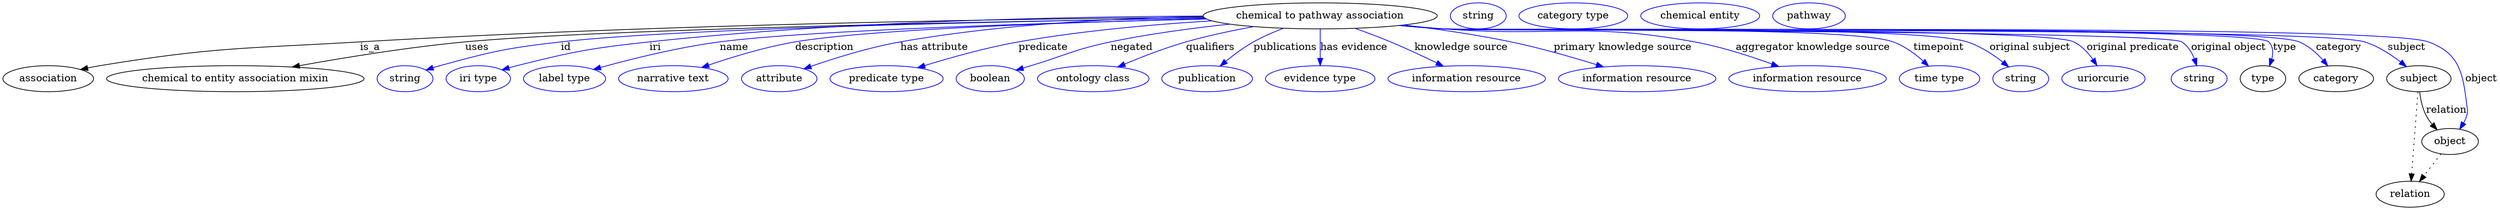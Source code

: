 digraph {
	graph [bb="0,0,3437.4,283"];
	node [label="\N"];
	"chemical to pathway association"	[height=0.5,
		label="chemical to pathway association",
		pos="1814.4,265",
		width=4.4774];
	association	[height=0.5,
		pos="62.394,178",
		width=1.7332];
	"chemical to pathway association" -> association	[label=is_a,
		lp="506.39,221.5",
		pos="e,107.14,190.59 1654,263.14 1405.1,261.03 910.96,253.81 492.39,229 332.89,219.55 292.09,221.76 134.39,196 128.71,195.07 122.81,193.95 \
116.94,192.72"];
	"chemical to entity association mixin"	[height=0.5,
		pos="320.39,178",
		width=4.9287];
	"chemical to pathway association" -> "chemical to entity association mixin"	[label=uses,
		lp="653.89,221.5",
		pos="e,398.86,194.21 1655.6,261.77 1381.4,257.51 830.06,246.99 637.39,229 559.73,221.75 472.19,207.47 408.82,196.03"];
	id	[color=blue,
		height=0.5,
		label=string,
		pos="554.39,178",
		width=1.0652];
	"chemical to pathway association" -> id	[color=blue,
		label=id,
		lp="776.39,221.5",
		pos="e,583.11,189.94 1655.6,261.82 1406.7,257.88 936.04,248.13 769.39,229 694.23,220.37 675.36,216.02 602.39,196 599.24,195.13 595.99,\
194.16 592.75,193.14",
		style=solid];
	iri	[color=blue,
		height=0.5,
		label="iri type",
		pos="655.39,178",
		width=1.2277];
	"chemical to pathway association" -> iri	[color=blue,
		label=iri,
		lp="898.39,221.5",
		pos="e,688,190.2 1652.8,264.78 1468,264.08 1156.5,258.02 890.39,229 808.67,220.09 788.15,215.93 708.39,196 704.96,195.14 701.43,194.18 \
697.89,193.17",
		style=solid];
	name	[color=blue,
		height=0.5,
		label="label type",
		pos="774.39,178",
		width=1.5707];
	"chemical to pathway association" -> name	[color=blue,
		label=name,
		lp="1006.4,221.5",
		pos="e,814.2,190.89 1657.4,260.73 1454.2,255.92 1111.5,245.65 986.39,229 930,221.5 866.68,205.55 824.04,193.67",
		style=solid];
	description	[color=blue,
		height=0.5,
		label="narrative text",
		pos="924.39,178",
		width=2.0943];
	"chemical to pathway association" -> description	[color=blue,
		label=description,
		lp="1130.9,221.5",
		pos="e,962.99,193.56 1657.1,260.88 1477.6,256.53 1195.3,247.05 1090.4,229 1049.9,222.04 1005.5,208.3 972.75,196.99",
		style=solid];
	"has attribute"	[color=blue,
		height=0.5,
		label=attribute,
		pos="1069.4,178",
		width=1.4443];
	"chemical to pathway association" -> "has attribute"	[color=blue,
		label="has attribute",
		lp="1282.4,221.5",
		pos="e,1103.2,191.7 1653.2,264.24 1536.3,262 1375.1,253.91 1235.4,229 1193,221.43 1146.1,206.69 1113,195.16",
		style=solid];
	predicate	[color=blue,
		height=0.5,
		label="predicate type",
		pos="1217.4,178",
		width=2.1665];
	"chemical to pathway association" -> predicate	[color=blue,
		label=predicate,
		lp="1432.4,221.5",
		pos="e,1260,193.2 1665.3,258.17 1585.6,253.37 1486.2,244.67 1398.4,229 1354.4,221.14 1305.6,207.36 1269.8,196.25",
		style=solid];
	negated	[color=blue,
		height=0.5,
		label=boolean,
		pos="1360.4,178",
		width=1.2999];
	"chemical to pathway association" -> negated	[color=blue,
		label=negated,
		lp="1554.4,221.5",
		pos="e,1395.6,189.93 1689.5,253.59 1638.3,248.1 1578.7,240.14 1525.4,229 1475.4,218.56 1464.2,210.87 1415.4,196 1412.1,194.99 1408.7,\
193.95 1405.2,192.9",
		style=solid];
	qualifiers	[color=blue,
		height=0.5,
		label="ontology class",
		pos="1501.4,178",
		width=2.1304];
	"chemical to pathway association" -> qualifiers	[color=blue,
		label=qualifiers,
		lp="1662.9,221.5",
		pos="e,1535.3,194.24 1722.8,250.14 1692.8,244.68 1659.4,237.62 1629.4,229 1600.5,220.71 1569.1,208.5 1544.7,198.21",
		style=solid];
	publications	[color=blue,
		height=0.5,
		label=publication,
		pos="1658.4,178",
		width=1.7332];
	"chemical to pathway association" -> publications	[color=blue,
		label=publications,
		lp="1766.4,221.5",
		pos="e,1676.4,195.45 1763.5,247.74 1749.8,242.54 1735.2,236.22 1722.4,229 1709,221.42 1695.3,211.19 1684.1,201.95",
		style=solid];
	"has evidence"	[color=blue,
		height=0.5,
		label="evidence type",
		pos="1814.4,178",
		width=2.0943];
	"chemical to pathway association" -> "has evidence"	[color=blue,
		label="has evidence",
		lp="1860.9,221.5",
		pos="e,1814.4,196.18 1814.4,246.8 1814.4,235.16 1814.4,219.55 1814.4,206.24",
		style=solid];
	"knowledge source"	[color=blue,
		height=0.5,
		label="information resource",
		pos="2016.4,178",
		width=3.015];
	"chemical to pathway association" -> "knowledge source"	[color=blue,
		label="knowledge source",
		lp="2008.9,221.5",
		pos="e,1984.1,195.37 1862.6,247.65 1878.3,242.06 1895.7,235.55 1911.4,229 1932.7,220.11 1955.9,209.19 1975.1,199.83",
		style=solid];
	"primary knowledge source"	[color=blue,
		height=0.5,
		label="information resource",
		pos="2251.4,178",
		width=3.015];
	"chemical to pathway association" -> "primary knowledge source"	[color=blue,
		label="primary knowledge source",
		lp="2231.4,221.5",
		pos="e,2205,194.37 1929.6,252.4 1975.8,246.78 2029.4,239.04 2077.4,229 2117.3,220.66 2161.4,207.94 2195.3,197.41",
		style=solid];
	"aggregator knowledge source"	[color=blue,
		height=0.5,
		label="information resource",
		pos="2486.4,178",
		width=3.015];
	"chemical to pathway association" -> "aggregator knowledge source"	[color=blue,
		label="aggregator knowledge source",
		lp="2493.9,221.5",
		pos="e,2446.7,194.86 1927,252.05 1946.5,250.2 1966.5,248.43 1985.4,247 2138.5,235.4 2179.4,256.66 2330.4,229 2367,222.3 2406.9,209.38 \
2437.2,198.36",
		style=solid];
	timepoint	[color=blue,
		height=0.5,
		label="time type",
		pos="2668.4,178",
		width=1.5346];
	"chemical to pathway association" -> timepoint	[color=blue,
		label=timepoint,
		lp="2667.4,221.5",
		pos="e,2653.3,195.38 1925.1,251.85 1945.2,249.98 1965.9,248.25 1985.4,247 2054.1,242.59 2539.7,252.34 2604.4,229 2619.9,223.4 2634.6,\
212.48 2646,202.26",
		style=solid];
	"original subject"	[color=blue,
		height=0.5,
		label=string,
		pos="2780.4,178",
		width=1.0652];
	"chemical to pathway association" -> "original subject"	[color=blue,
		label="original subject",
		lp="2793.4,221.5",
		pos="e,2763.7,194.46 1924.7,251.82 1944.9,249.94 1965.7,248.22 1985.4,247 2065.4,242.03 2630.1,253.41 2706.4,229 2724.5,223.21 2742.2,\
211.5 2755.8,200.87",
		style=solid];
	"original predicate"	[color=blue,
		height=0.5,
		label=uriorcurie,
		pos="2894.4,178",
		width=1.5887];
	"chemical to pathway association" -> "original predicate"	[color=blue,
		label="original predicate",
		lp="2934.9,221.5",
		pos="e,2885.5,196.26 1924.2,251.8 1944.5,249.91 1965.6,248.19 1985.4,247 2033.5,244.11 2810,250.08 2853.4,229 2864.2,223.74 2873.2,214.12 \
2879.9,204.71",
		style=solid];
	"original object"	[color=blue,
		height=0.5,
		label=string,
		pos="3026.4,178",
		width=1.0652];
	"chemical to pathway association" -> "original object"	[color=blue,
		label="original object",
		lp="3066.9,221.5",
		pos="e,3023.1,196.01 1924.2,251.75 1944.5,249.86 1965.6,248.16 1985.4,247 2013.6,245.35 2978.6,244.26 3002.4,229 3010.7,223.65 3016.2,\
214.54 3019.8,205.54",
		style=solid];
	type	[height=0.5,
		pos="3114.4,178",
		width=0.86659];
	"chemical to pathway association" -> type	[color=blue,
		label=type,
		lp="3144.4,221.5",
		pos="e,3123.4,195.57 1923.8,251.76 1944.2,249.86 1965.4,248.15 1985.4,247 2016.9,245.19 3100.2,251.51 3122.4,229 3128.5,222.79 3128.7,\
213.88 3126.6,205.3",
		style=solid];
	category	[height=0.5,
		pos="3215.4,178",
		width=1.4263];
	"chemical to pathway association" -> category	[color=blue,
		label=category,
		lp="3218.9,221.5",
		pos="e,3203.7,195.88 1923.8,251.75 1944.2,249.85 1965.4,248.14 1985.4,247 2050.8,243.26 3103.9,254.23 3164.4,229 3177.2,223.65 3188.6,\
213.4 3197.3,203.57",
		style=solid];
	subject	[height=0.5,
		pos="3329.4,178",
		width=1.2277];
	"chemical to pathway association" -> subject	[color=blue,
		label=subject,
		lp="3312.4,221.5",
		pos="e,3312.1,194.76 1923.8,251.73 1944.2,249.84 1965.4,248.13 1985.4,247 2055.8,243.01 3187.1,249.91 3254.4,229 3272.6,223.35 3290.4,\
211.77 3304.2,201.17",
		style=solid];
	object	[height=0.5,
		pos="3372.4,91",
		width=1.0832];
	"chemical to pathway association" -> object	[color=blue,
		label=object,
		lp="3415.4,178",
		pos="e,3385.8,108.09 1923.8,251.72 1944.2,249.82 1965.4,248.12 1985.4,247 2060.7,242.77 3271.6,254.96 3342.4,229 3384.9,213.41 3390.1,\
186.96 3395.4,142 3396.2,135.38 3397.3,133.39 3395.4,127 3394.4,123.55 3392.9,120.13 3391.1,116.85",
		style=solid];
	association_type	[color=blue,
		height=0.5,
		label=string,
		pos="2032.4,265",
		width=1.0652];
	association_category	[color=blue,
		height=0.5,
		label="category type",
		pos="2163.4,265",
		width=2.0762];
	subject -> object	[label=relation,
		lp="3367.4,134.5",
		pos="e,3354.5,107.23 3330.5,159.55 3331.7,149.57 3334.2,137.07 3339.4,127 3341.6,122.68 3344.5,118.52 3347.7,114.66"];
	relation	[height=0.5,
		pos="3317.4,18",
		width=1.2999];
	subject -> relation	[pos="e,3318.7,36.188 3328.1,159.79 3326,132.48 3322,78.994 3319.5,46.38",
		style=dotted];
	"chemical to pathway association_subject"	[color=blue,
		height=0.5,
		label="chemical entity",
		pos="2338.4,265",
		width=2.2748];
	object -> relation	[pos="e,3330.2,35.54 3359.9,73.889 3353,64.939 3344.2,53.617 3336.4,43.584",
		style=dotted];
	"chemical to pathway association_object"	[color=blue,
		height=0.5,
		label=pathway,
		pos="2488.4,265",
		width=1.3902];
}
